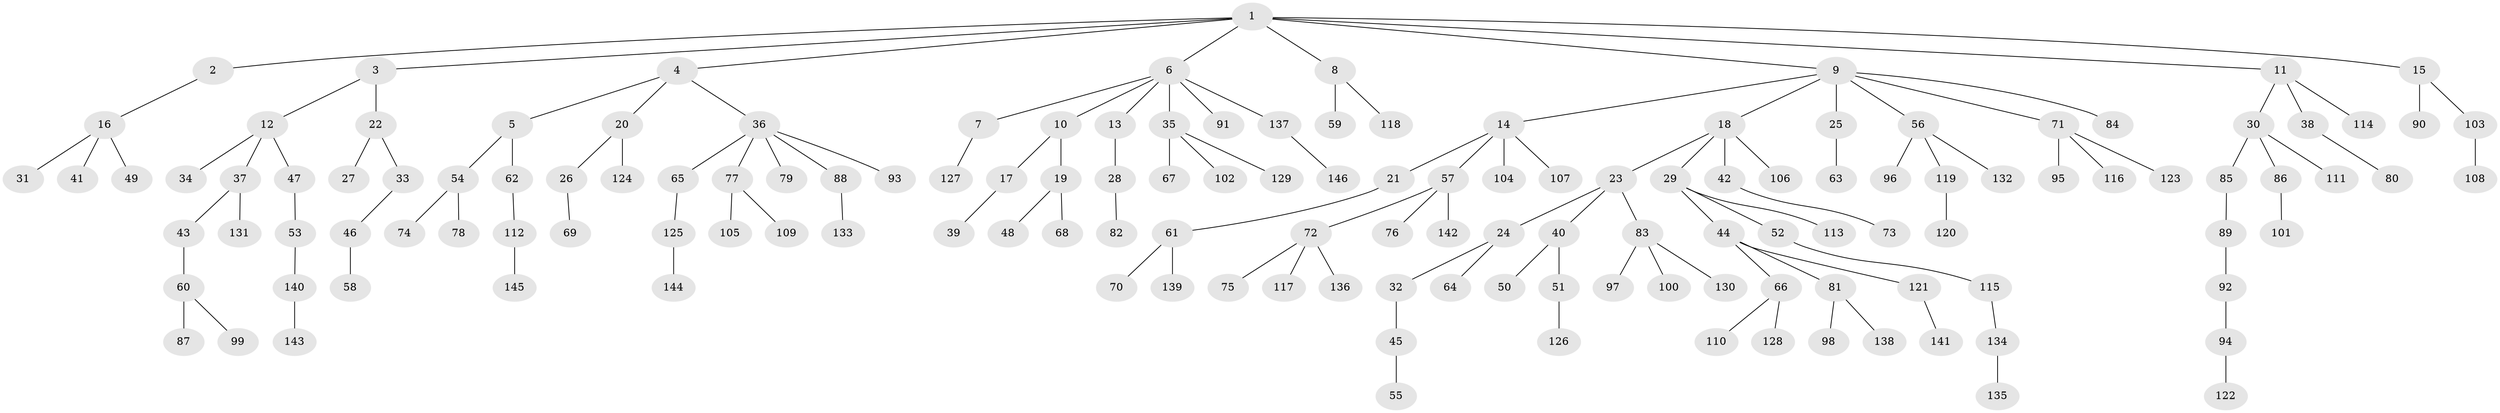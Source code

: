 // Generated by graph-tools (version 1.1) at 2025/50/03/09/25 03:50:16]
// undirected, 146 vertices, 145 edges
graph export_dot {
graph [start="1"]
  node [color=gray90,style=filled];
  1;
  2;
  3;
  4;
  5;
  6;
  7;
  8;
  9;
  10;
  11;
  12;
  13;
  14;
  15;
  16;
  17;
  18;
  19;
  20;
  21;
  22;
  23;
  24;
  25;
  26;
  27;
  28;
  29;
  30;
  31;
  32;
  33;
  34;
  35;
  36;
  37;
  38;
  39;
  40;
  41;
  42;
  43;
  44;
  45;
  46;
  47;
  48;
  49;
  50;
  51;
  52;
  53;
  54;
  55;
  56;
  57;
  58;
  59;
  60;
  61;
  62;
  63;
  64;
  65;
  66;
  67;
  68;
  69;
  70;
  71;
  72;
  73;
  74;
  75;
  76;
  77;
  78;
  79;
  80;
  81;
  82;
  83;
  84;
  85;
  86;
  87;
  88;
  89;
  90;
  91;
  92;
  93;
  94;
  95;
  96;
  97;
  98;
  99;
  100;
  101;
  102;
  103;
  104;
  105;
  106;
  107;
  108;
  109;
  110;
  111;
  112;
  113;
  114;
  115;
  116;
  117;
  118;
  119;
  120;
  121;
  122;
  123;
  124;
  125;
  126;
  127;
  128;
  129;
  130;
  131;
  132;
  133;
  134;
  135;
  136;
  137;
  138;
  139;
  140;
  141;
  142;
  143;
  144;
  145;
  146;
  1 -- 2;
  1 -- 3;
  1 -- 4;
  1 -- 6;
  1 -- 8;
  1 -- 9;
  1 -- 11;
  1 -- 15;
  2 -- 16;
  3 -- 12;
  3 -- 22;
  4 -- 5;
  4 -- 20;
  4 -- 36;
  5 -- 54;
  5 -- 62;
  6 -- 7;
  6 -- 10;
  6 -- 13;
  6 -- 35;
  6 -- 91;
  6 -- 137;
  7 -- 127;
  8 -- 59;
  8 -- 118;
  9 -- 14;
  9 -- 18;
  9 -- 25;
  9 -- 56;
  9 -- 71;
  9 -- 84;
  10 -- 17;
  10 -- 19;
  11 -- 30;
  11 -- 38;
  11 -- 114;
  12 -- 34;
  12 -- 37;
  12 -- 47;
  13 -- 28;
  14 -- 21;
  14 -- 57;
  14 -- 104;
  14 -- 107;
  15 -- 90;
  15 -- 103;
  16 -- 31;
  16 -- 41;
  16 -- 49;
  17 -- 39;
  18 -- 23;
  18 -- 29;
  18 -- 42;
  18 -- 106;
  19 -- 48;
  19 -- 68;
  20 -- 26;
  20 -- 124;
  21 -- 61;
  22 -- 27;
  22 -- 33;
  23 -- 24;
  23 -- 40;
  23 -- 83;
  24 -- 32;
  24 -- 64;
  25 -- 63;
  26 -- 69;
  28 -- 82;
  29 -- 44;
  29 -- 52;
  29 -- 113;
  30 -- 85;
  30 -- 86;
  30 -- 111;
  32 -- 45;
  33 -- 46;
  35 -- 67;
  35 -- 102;
  35 -- 129;
  36 -- 65;
  36 -- 77;
  36 -- 79;
  36 -- 88;
  36 -- 93;
  37 -- 43;
  37 -- 131;
  38 -- 80;
  40 -- 50;
  40 -- 51;
  42 -- 73;
  43 -- 60;
  44 -- 66;
  44 -- 81;
  44 -- 121;
  45 -- 55;
  46 -- 58;
  47 -- 53;
  51 -- 126;
  52 -- 115;
  53 -- 140;
  54 -- 74;
  54 -- 78;
  56 -- 96;
  56 -- 119;
  56 -- 132;
  57 -- 72;
  57 -- 76;
  57 -- 142;
  60 -- 87;
  60 -- 99;
  61 -- 70;
  61 -- 139;
  62 -- 112;
  65 -- 125;
  66 -- 110;
  66 -- 128;
  71 -- 95;
  71 -- 116;
  71 -- 123;
  72 -- 75;
  72 -- 117;
  72 -- 136;
  77 -- 105;
  77 -- 109;
  81 -- 98;
  81 -- 138;
  83 -- 97;
  83 -- 100;
  83 -- 130;
  85 -- 89;
  86 -- 101;
  88 -- 133;
  89 -- 92;
  92 -- 94;
  94 -- 122;
  103 -- 108;
  112 -- 145;
  115 -- 134;
  119 -- 120;
  121 -- 141;
  125 -- 144;
  134 -- 135;
  137 -- 146;
  140 -- 143;
}
